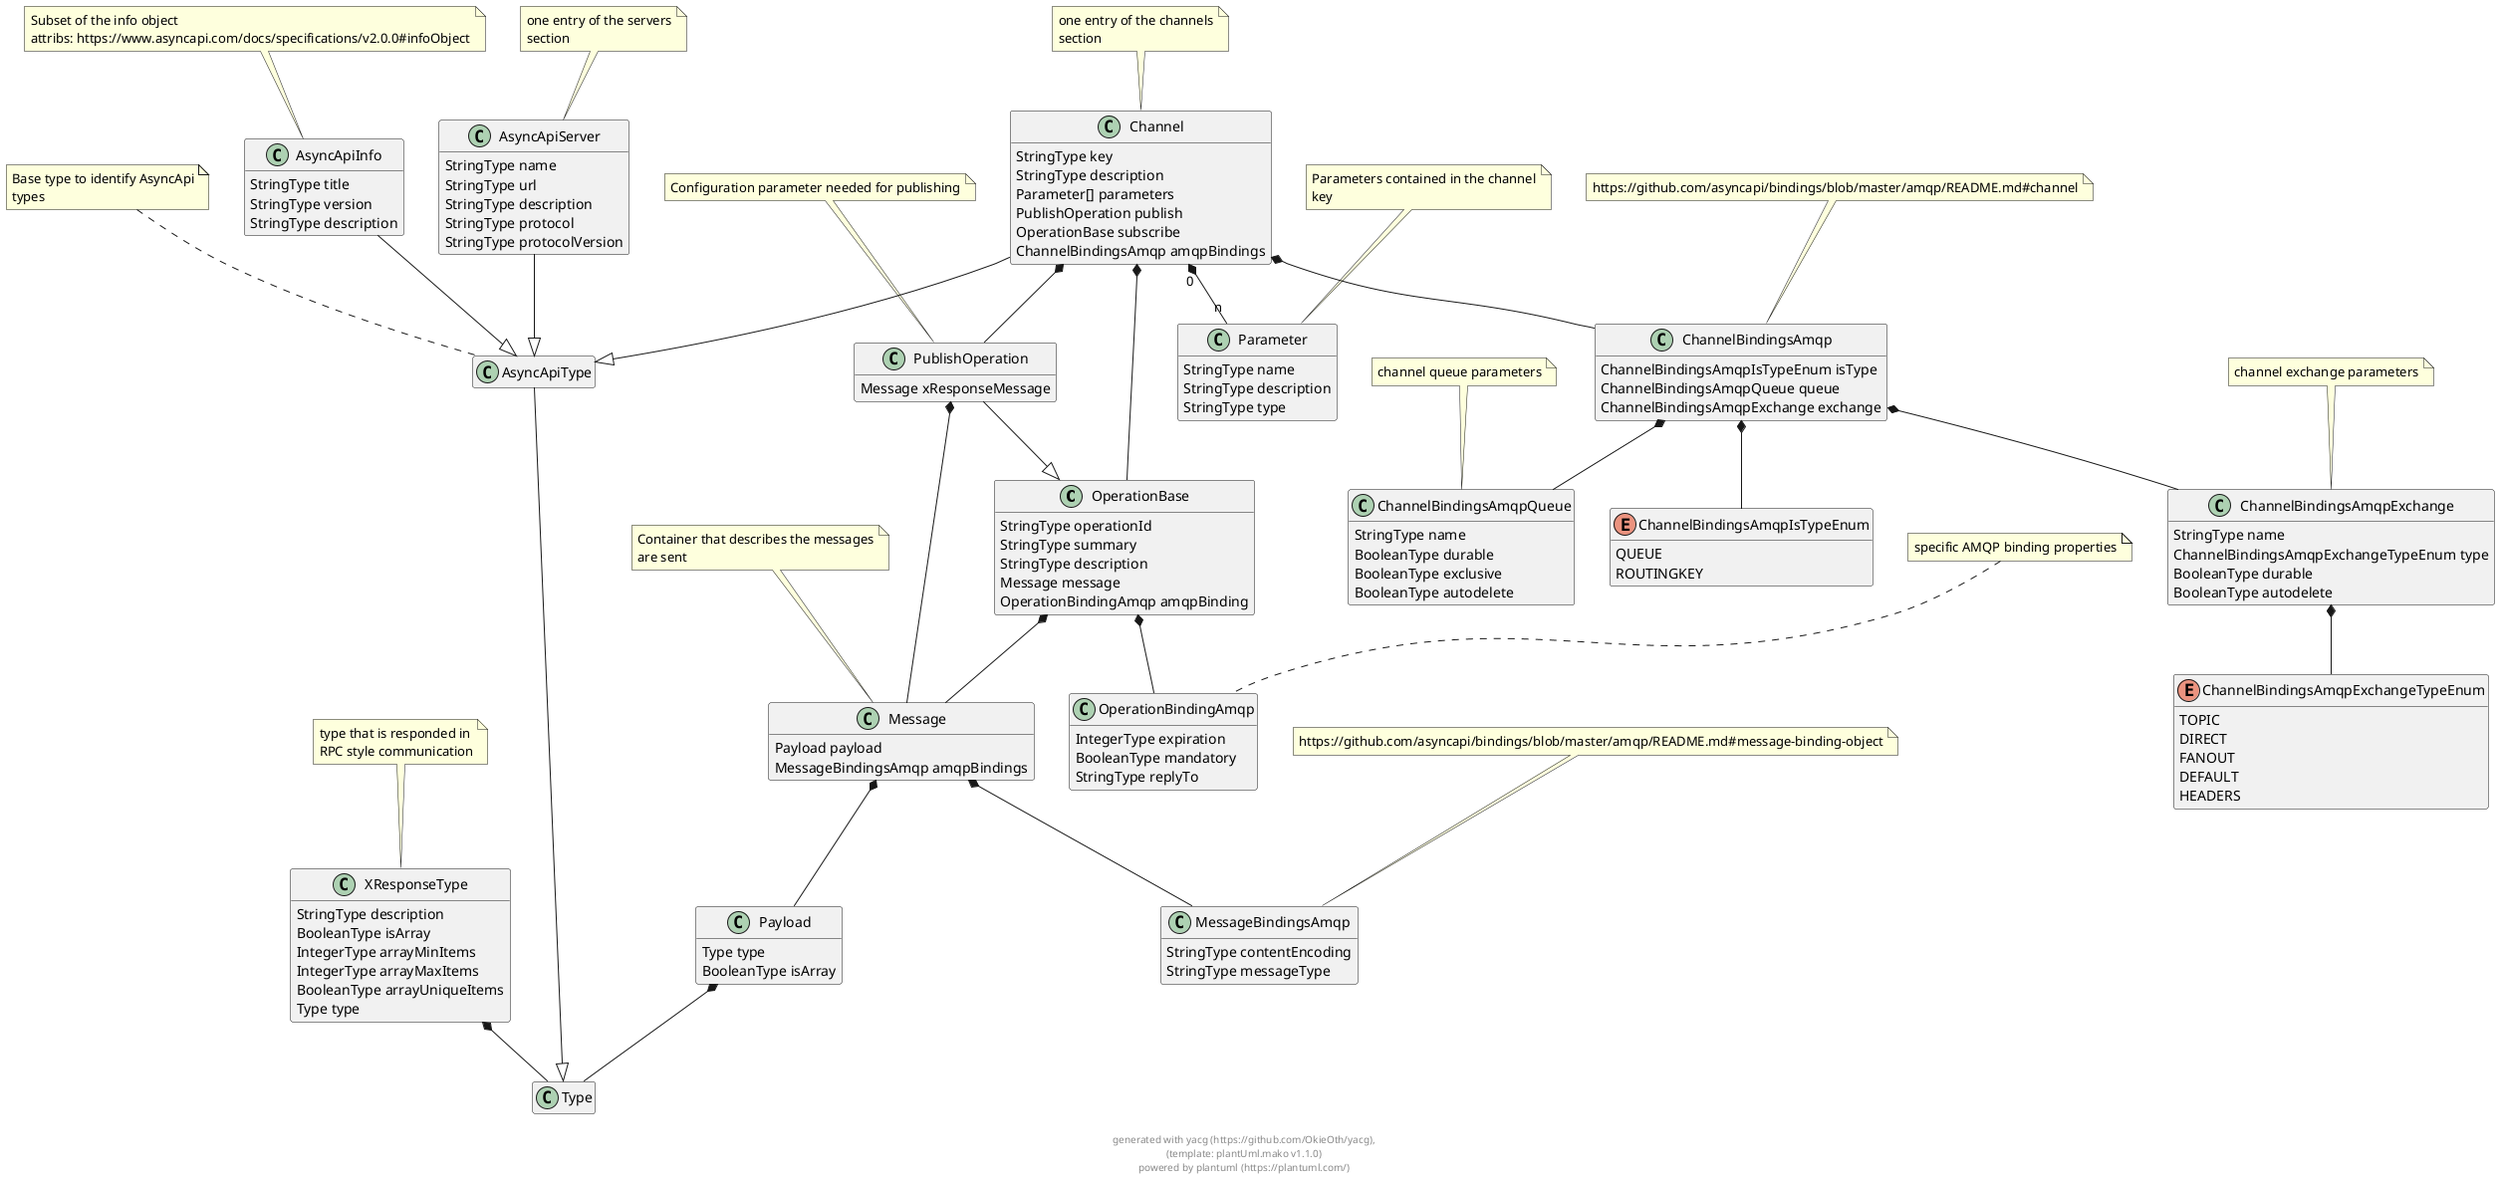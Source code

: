 
@startuml
hide empty methods
hide empty fields

class OperationBase {
        StringType operationId
        StringType summary
        StringType description
        Message message
        OperationBindingAmqp amqpBinding
}


class Message {
        Payload payload
        MessageBindingsAmqp amqpBindings
}

note top: Container that describes the messages\nare sent

class OperationBindingAmqp {
        IntegerType expiration
        BooleanType mandatory
        StringType replyTo
}

note top: specific AMQP binding properties

class AsyncApiType {
}

note top: Base type to identify AsyncApi\ntypes

AsyncApiType --|> Type
class AsyncApiInfo {
        StringType title
        StringType version
        StringType description
}

note top: Subset of the info object\nattribs: https://www.asyncapi.com/docs/specifications/v2.0.0#infoObject

AsyncApiInfo --|> AsyncApiType
class AsyncApiServer {
        StringType name
        StringType url
        StringType description
        StringType protocol
        StringType protocolVersion
}

note top: one entry of the servers\nsection

AsyncApiServer --|> AsyncApiType
class Channel {
        StringType key
        StringType description
        Parameter[] parameters
        PublishOperation publish
        OperationBase subscribe
        ChannelBindingsAmqp amqpBindings
}

note top: one entry of the channels\nsection

Channel --|> AsyncApiType
class Parameter {
        StringType name
        StringType description
        StringType type
}

note top: Parameters contained in the channel\nkey

class PublishOperation {
        Message xResponseMessage
}

note top: Configuration parameter needed for publishing

PublishOperation --|> OperationBase
class ChannelBindingsAmqp {
        ChannelBindingsAmqpIsTypeEnum isType
        ChannelBindingsAmqpQueue queue
        ChannelBindingsAmqpExchange exchange
}

note top: https://github.com/asyncapi/bindings/blob/master/amqp/README.md#channel

enum ChannelBindingsAmqpIsTypeEnum {
    QUEUE
    ROUTINGKEY
}


class ChannelBindingsAmqpQueue {
        StringType name
        BooleanType durable
        BooleanType exclusive
        BooleanType autodelete
}

note top: channel queue parameters

class ChannelBindingsAmqpExchange {
        StringType name
        ChannelBindingsAmqpExchangeTypeEnum type
        BooleanType durable
        BooleanType autodelete
}

note top: channel exchange parameters

enum ChannelBindingsAmqpExchangeTypeEnum {
    TOPIC
    DIRECT
    FANOUT
    DEFAULT
    HEADERS
}


class Payload {
        Type type
        BooleanType isArray
}


class MessageBindingsAmqp {
        StringType contentEncoding
        StringType messageType
}

note top: https://github.com/asyncapi/bindings/blob/master/amqp/README.md#message-binding-object

class XResponseType {
        StringType description
        BooleanType isArray
        IntegerType arrayMinItems
        IntegerType arrayMaxItems
        BooleanType arrayUniqueItems
        Type type
}

note top: type that is responded in\nRPC style communication


    



OperationBase  *--  Message
            

OperationBase  *--  OperationBindingAmqp
            

    
Message  *--  Payload
            

Message  *--  MessageBindingsAmqp
            

    



    
    



    





    


Channel "0" *-- "n" Parameter
            

Channel  *--  PublishOperation
            

Channel  *--  OperationBase
            

Channel  *--  ChannelBindingsAmqp
            

    



    
PublishOperation  *--  Message
            

    
ChannelBindingsAmqp  *--  ChannelBindingsAmqpIsTypeEnum
            

ChannelBindingsAmqp  *--  ChannelBindingsAmqpQueue
            

ChannelBindingsAmqp  *--  ChannelBindingsAmqpExchange
            

    
    




    

ChannelBindingsAmqpExchange  *--  ChannelBindingsAmqpExchangeTypeEnum
            



    
    
Payload  *--  Type
            


    


    





XResponseType  *--  Type
            


footer \ngenerated with yacg (https://github.com/OkieOth/yacg),\n(template: plantUml.mako v1.1.0)\npowered by plantuml (https://plantuml.com/)
@enduml